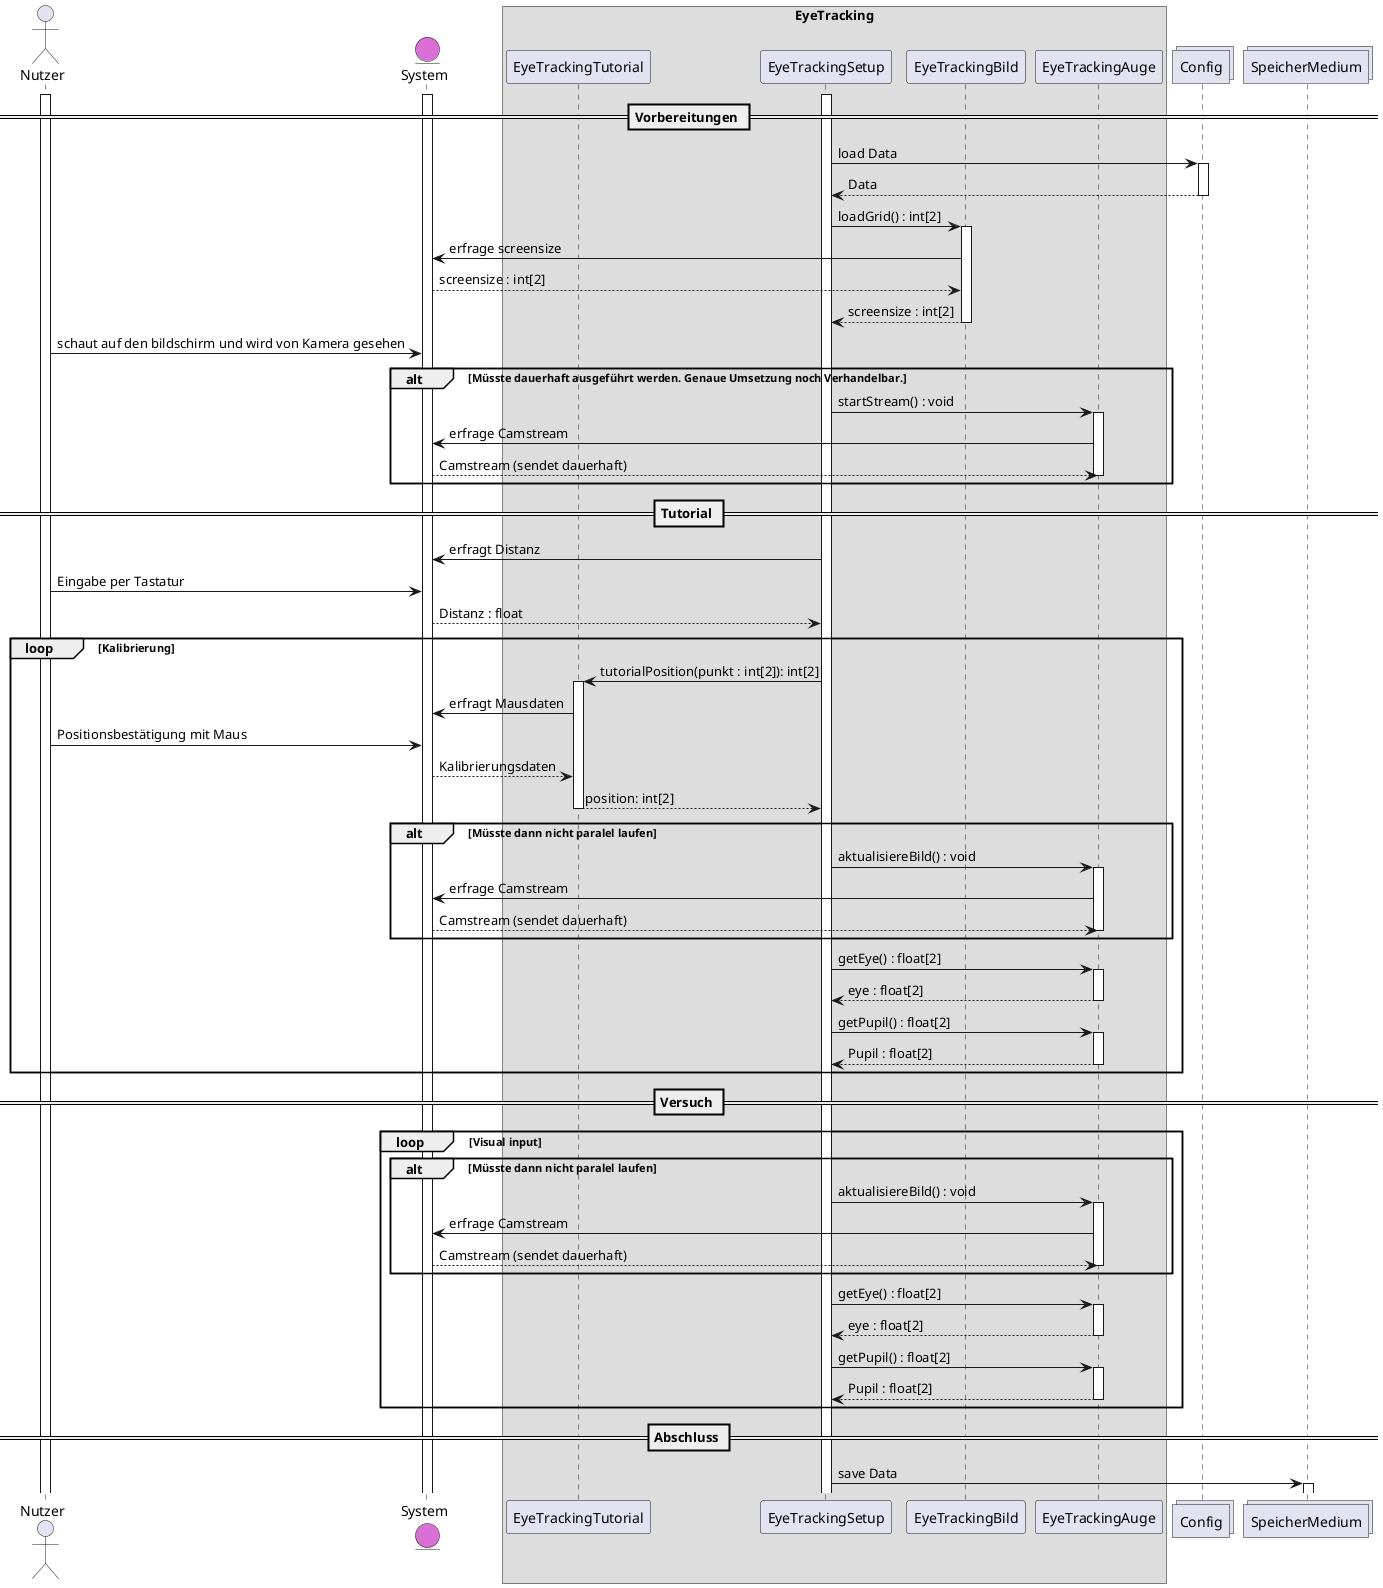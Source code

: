 @startuml {modul}
actor       Nutzer          as n
entity      System          as s    #DA70D5

box EyeTracking
participant EyeTrackingTutorial    as et
participant EyeTrackingSetup       as es
participant EyeTrackingBild        as eb
participant EyeTrackingAuge        as ea
end box

collections Config          as c
collections SpeicherMedium  as sm

== Vorbereitungen ==

activate n
activate s
activate es
es -> c : load Data
activate c
c --> es : Data
deactivate c
es -> eb : loadGrid() : int[2]
activate eb
eb -> s : erfrage screensize
s --> eb : screensize : int[2]
eb --> es : screensize : int[2]
deactivate eb
n -> s : schaut auf den bildschirm und wird von Kamera gesehen 
alt Müsste dauerhaft ausgeführt werden. Genaue Umsetzung noch Verhandelbar.
  es -> ea : startStream() : void
  activate ea
  ea -> s : erfrage Camstream
  s --> ea : Camstream (sendet dauerhaft)
  deactivate ea
end

== Tutorial ==
es -> s : erfragt Distanz
n -> s : Eingabe per Tastatur
s --> es : Distanz : float
loop Kalibrierung
  es -> et : tutorialPosition(punkt : int[2]): int[2]
  activate et
  et -> s : erfragt Mausdaten
  n -> s : Positionsbestätigung mit Maus
  s --> et : Kalibrierungsdaten
  et --> es : position: int[2]
  deactivate et
  alt Müsste dann nicht paralel laufen
    es -> ea : aktualisiereBild() : void
    activate ea
    ea -> s : erfrage Camstream
    s --> ea : Camstream (sendet dauerhaft)
    deactivate ea
  end
  es -> ea : getEye() : float[2]
  activate ea
  ea --> es : eye : float[2]
  deactivate ea
  es -> ea : getPupil() : float[2]
  activate ea
  ea --> es : Pupil : float[2]
  deactivate ea
end

== Versuch ==
loop Visual input
  alt Müsste dann nicht paralel laufen
    es -> ea : aktualisiereBild() : void
    activate ea
    ea -> s : erfrage Camstream
    s --> ea : Camstream (sendet dauerhaft)
    deactivate ea
  end
  es -> ea : getEye() : float[2]
  activate ea
  ea --> es : eye : float[2]
  deactivate ea
  es -> ea : getPupil() : float[2]
  activate ea
  ea --> es : Pupil : float[2]
  deactivate ea
end

== Abschluss ==
es -> sm: save Data
activate sm

@enduml
